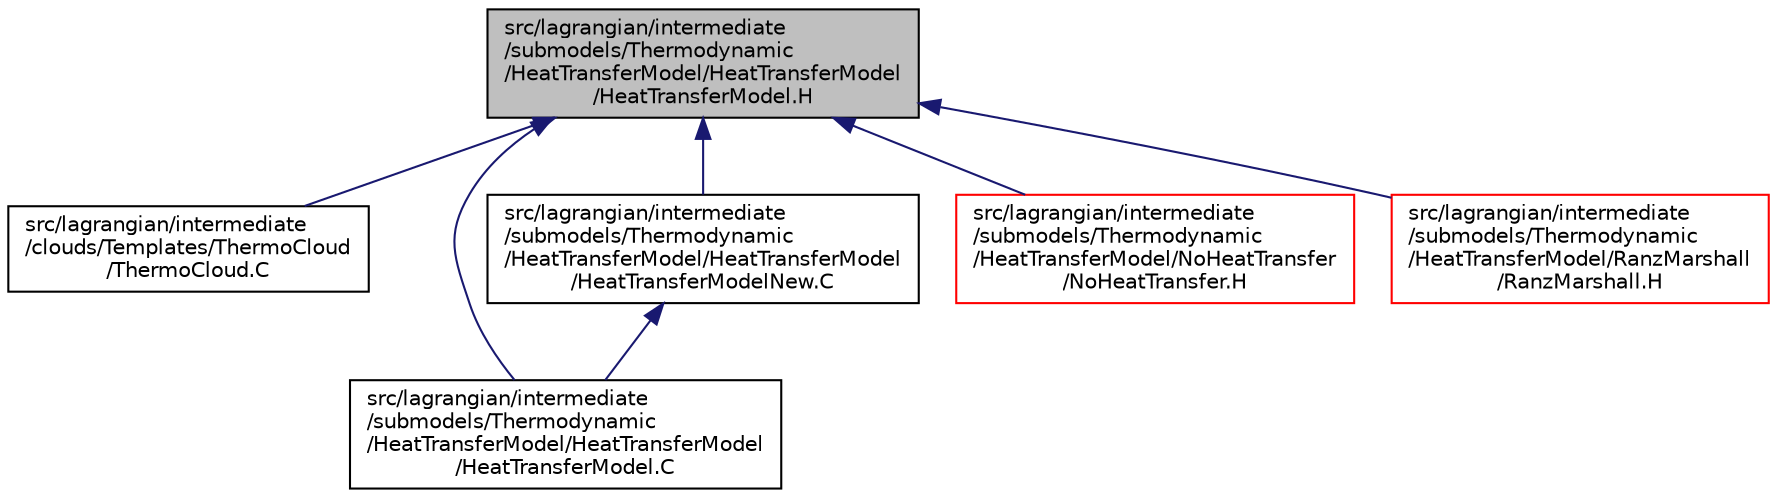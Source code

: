 digraph "src/lagrangian/intermediate/submodels/Thermodynamic/HeatTransferModel/HeatTransferModel/HeatTransferModel.H"
{
  bgcolor="transparent";
  edge [fontname="Helvetica",fontsize="10",labelfontname="Helvetica",labelfontsize="10"];
  node [fontname="Helvetica",fontsize="10",shape=record];
  Node1 [label="src/lagrangian/intermediate\l/submodels/Thermodynamic\l/HeatTransferModel/HeatTransferModel\l/HeatTransferModel.H",height=0.2,width=0.4,color="black", fillcolor="grey75", style="filled", fontcolor="black"];
  Node1 -> Node2 [dir="back",color="midnightblue",fontsize="10",style="solid",fontname="Helvetica"];
  Node2 [label="src/lagrangian/intermediate\l/clouds/Templates/ThermoCloud\l/ThermoCloud.C",height=0.2,width=0.4,color="black",URL="$a06473.html"];
  Node1 -> Node3 [dir="back",color="midnightblue",fontsize="10",style="solid",fontname="Helvetica"];
  Node3 [label="src/lagrangian/intermediate\l/submodels/Thermodynamic\l/HeatTransferModel/HeatTransferModel\l/HeatTransferModel.C",height=0.2,width=0.4,color="black",URL="$a06843.html"];
  Node1 -> Node4 [dir="back",color="midnightblue",fontsize="10",style="solid",fontname="Helvetica"];
  Node4 [label="src/lagrangian/intermediate\l/submodels/Thermodynamic\l/HeatTransferModel/HeatTransferModel\l/HeatTransferModelNew.C",height=0.2,width=0.4,color="black",URL="$a06845.html"];
  Node4 -> Node3 [dir="back",color="midnightblue",fontsize="10",style="solid",fontname="Helvetica"];
  Node1 -> Node5 [dir="back",color="midnightblue",fontsize="10",style="solid",fontname="Helvetica"];
  Node5 [label="src/lagrangian/intermediate\l/submodels/Thermodynamic\l/HeatTransferModel/NoHeatTransfer\l/NoHeatTransfer.H",height=0.2,width=0.4,color="red",URL="$a06847.html"];
  Node1 -> Node6 [dir="back",color="midnightblue",fontsize="10",style="solid",fontname="Helvetica"];
  Node6 [label="src/lagrangian/intermediate\l/submodels/Thermodynamic\l/HeatTransferModel/RanzMarshall\l/RanzMarshall.H",height=0.2,width=0.4,color="red",URL="$a06852.html"];
}
